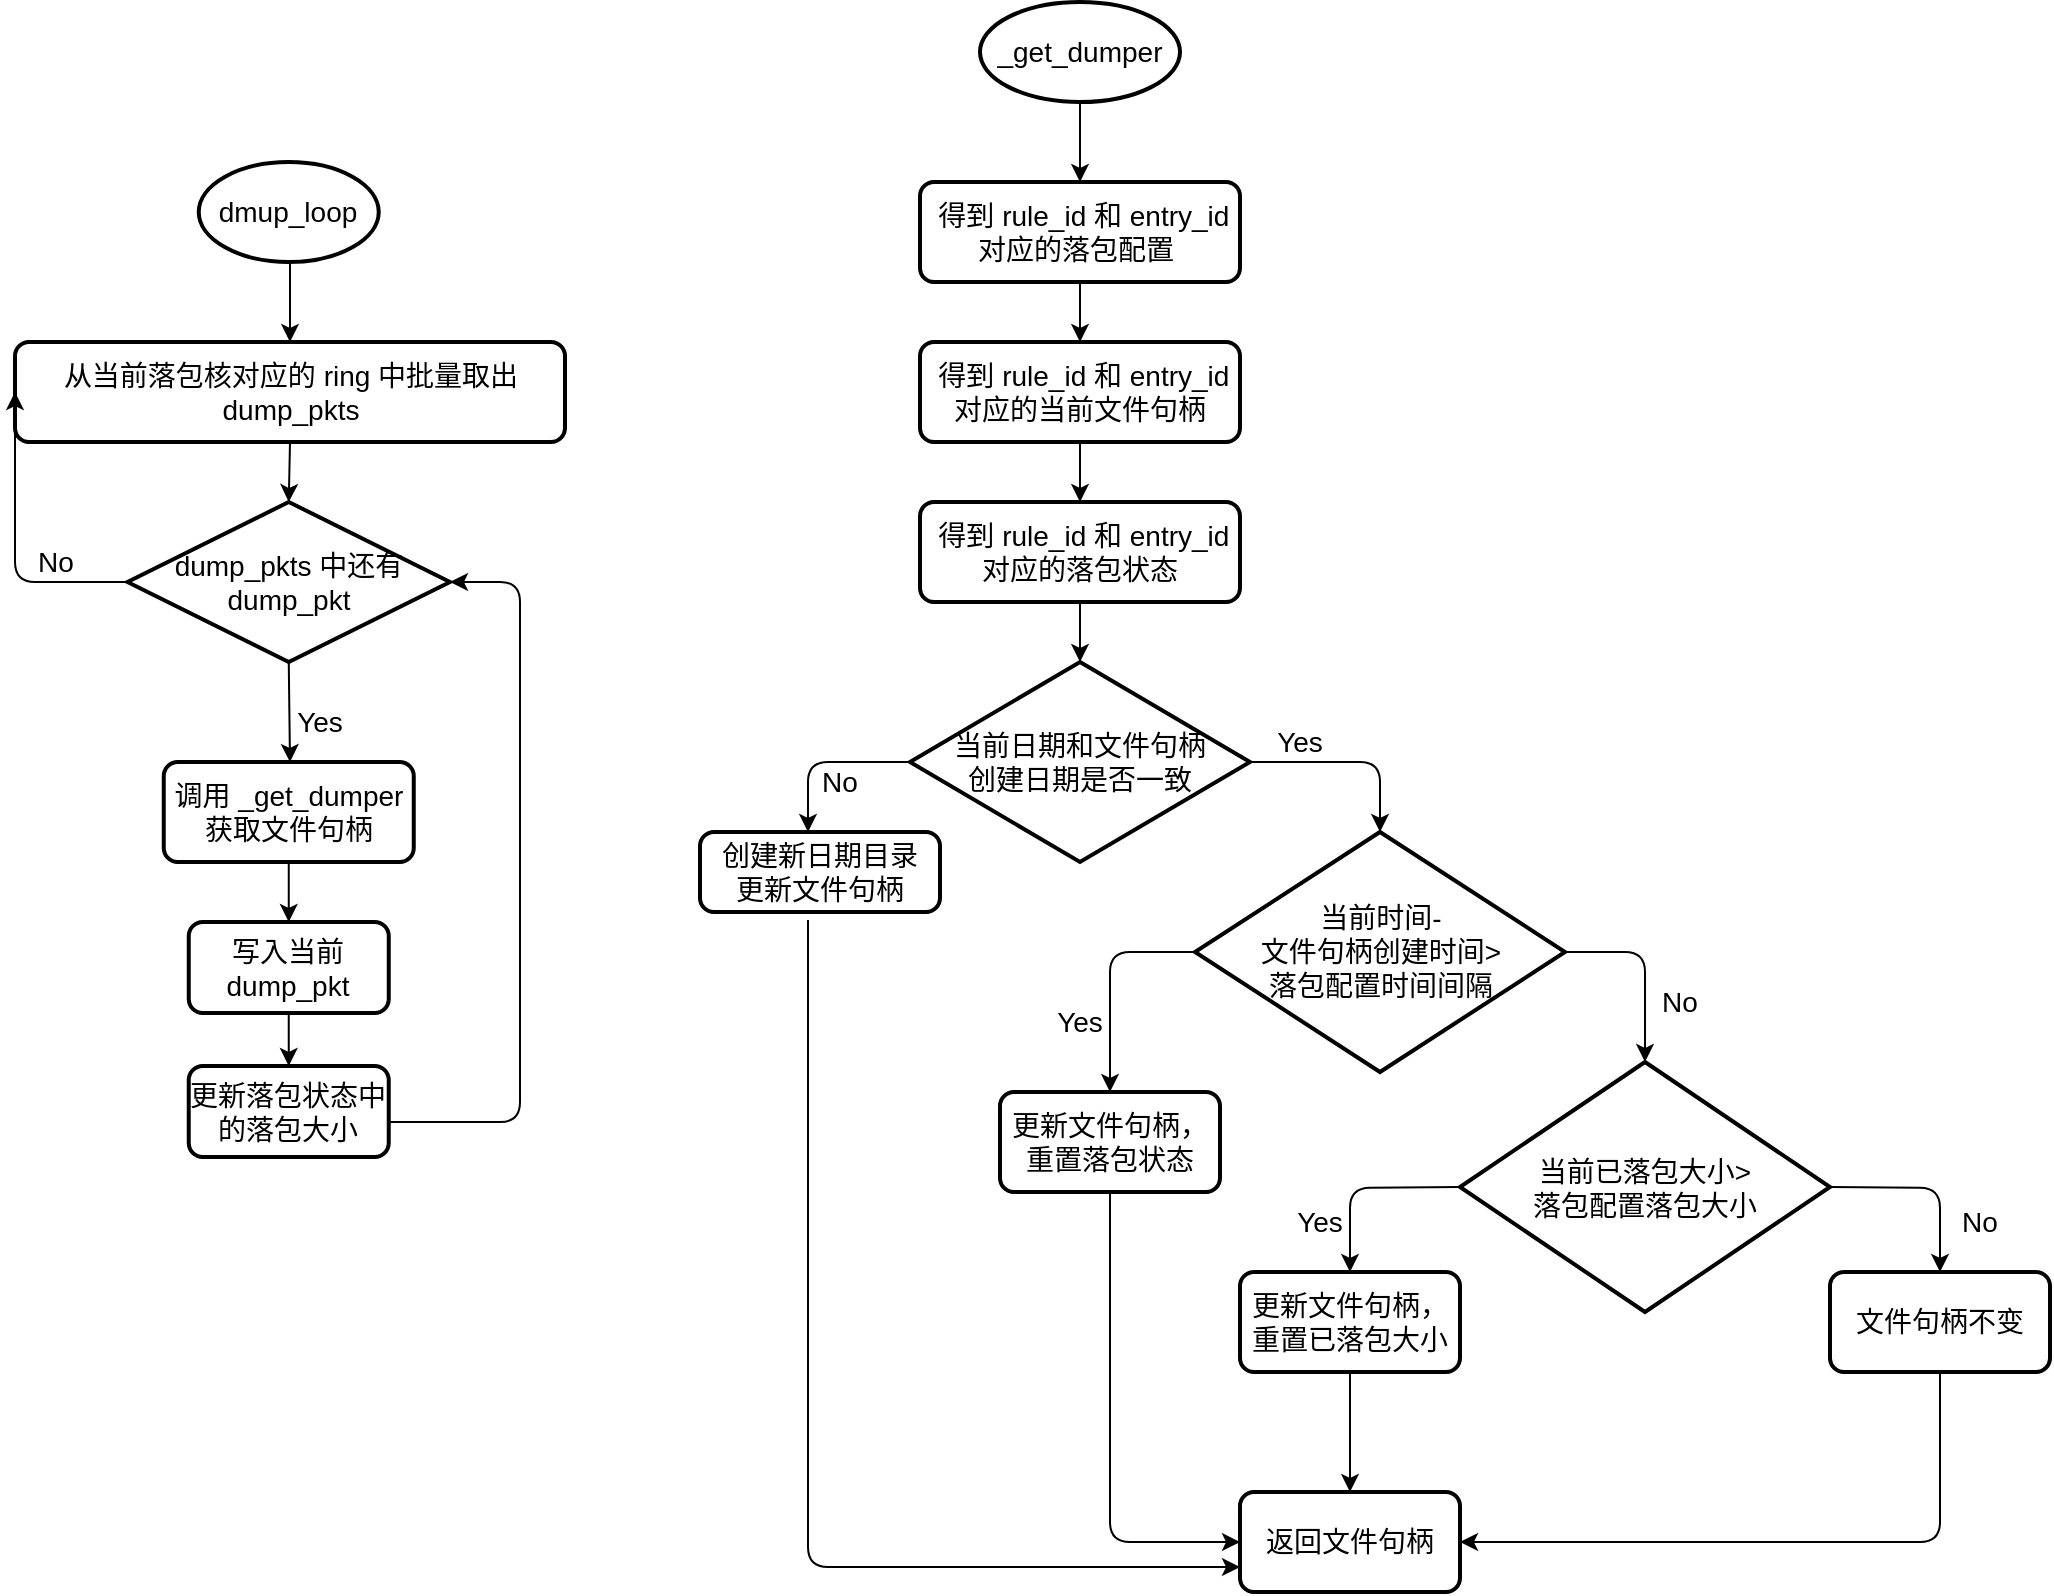 <mxfile>
    <diagram id="Yo_RaJ8y2gtahII_YN9y" name="第 1 页">
        <mxGraphModel dx="1899" dy="929" grid="1" gridSize="10" guides="1" tooltips="1" connect="1" arrows="1" fold="1" page="1" pageScale="1" pageWidth="827" pageHeight="1169" math="0" shadow="0">
            <root>
                <mxCell id="0"/>
                <mxCell id="1" parent="0"/>
                <mxCell id="2" value="&lt;font style=&quot;font-size: 14px&quot;&gt;dmup_loop&lt;/font&gt;" style="strokeWidth=2;html=1;shape=mxgraph.flowchart.start_2;whiteSpace=wrap;" vertex="1" parent="1">
                    <mxGeometry x="159.37" y="110" width="90" height="50" as="geometry"/>
                </mxCell>
                <mxCell id="6" style="edgeStyle=none;html=1;exitX=0.5;exitY=1;exitDx=0;exitDy=0;entryX=0.5;entryY=0;entryDx=0;entryDy=0;entryPerimeter=0;" edge="1" parent="1" source="3" target="5">
                    <mxGeometry relative="1" as="geometry"/>
                </mxCell>
                <mxCell id="3" value="&lt;font style=&quot;font-size: 14px&quot;&gt;从当前落包核对应的 ring 中批量取出 dump_pkts&lt;/font&gt;" style="rounded=1;whiteSpace=wrap;html=1;absoluteArcSize=1;arcSize=14;strokeWidth=2;" vertex="1" parent="1">
                    <mxGeometry x="67.5" y="200" width="275" height="50" as="geometry"/>
                </mxCell>
                <mxCell id="7" style="edgeStyle=none;html=1;exitX=0.5;exitY=1;exitDx=0;exitDy=0;exitPerimeter=0;entryX=0.5;entryY=0;entryDx=0;entryDy=0;" edge="1" parent="1" source="5">
                    <mxGeometry relative="1" as="geometry">
                        <mxPoint x="205" y="410.0" as="targetPoint"/>
                    </mxGeometry>
                </mxCell>
                <mxCell id="5" value="&lt;font style=&quot;font-size: 14px&quot;&gt;dump_pkts 中还有 dump_pkt&lt;/font&gt;" style="strokeWidth=2;html=1;shape=mxgraph.flowchart.decision;whiteSpace=wrap;" vertex="1" parent="1">
                    <mxGeometry x="123.75" y="280" width="161.25" height="80" as="geometry"/>
                </mxCell>
                <mxCell id="9" value="&lt;font style=&quot;font-size: 14px&quot;&gt;Yes&lt;/font&gt;" style="text;html=1;strokeColor=none;fillColor=none;align=center;verticalAlign=middle;whiteSpace=wrap;rounded=0;" vertex="1" parent="1">
                    <mxGeometry x="200" y="380" width="40" height="20" as="geometry"/>
                </mxCell>
                <mxCell id="10" value="&lt;font style=&quot;font-size: 14px&quot;&gt;当前时间-&lt;br&gt;文件句柄创建时间&amp;gt;&lt;br&gt;落包配置时间间隔&lt;/font&gt;" style="strokeWidth=2;html=1;shape=mxgraph.flowchart.decision;whiteSpace=wrap;" vertex="1" parent="1">
                    <mxGeometry x="657.5" y="445" width="185" height="120" as="geometry"/>
                </mxCell>
                <mxCell id="25" style="edgeStyle=none;html=1;exitX=0.5;exitY=1;exitDx=0;exitDy=0;exitPerimeter=0;entryX=0.5;entryY=0;entryDx=0;entryDy=0;" edge="1" parent="1" source="11" target="24">
                    <mxGeometry relative="1" as="geometry"/>
                </mxCell>
                <mxCell id="11" value="&lt;font style=&quot;font-size: 14px&quot;&gt;_get_dumper&lt;/font&gt;" style="strokeWidth=2;html=1;shape=mxgraph.flowchart.start_2;whiteSpace=wrap;" vertex="1" parent="1">
                    <mxGeometry x="550" y="30" width="100" height="50" as="geometry"/>
                </mxCell>
                <mxCell id="14" style="edgeStyle=none;html=1;exitX=0.5;exitY=1;exitDx=0;exitDy=0;" edge="1" parent="1" source="12">
                    <mxGeometry relative="1" as="geometry">
                        <mxPoint x="204.38" y="490" as="targetPoint"/>
                    </mxGeometry>
                </mxCell>
                <mxCell id="12" value="&lt;font style=&quot;font-size: 14px&quot;&gt;调用 _get_dumper 获取文件句柄&lt;/font&gt;" style="rounded=1;whiteSpace=wrap;html=1;absoluteArcSize=1;arcSize=14;strokeWidth=2;" vertex="1" parent="1">
                    <mxGeometry x="141.88" y="410" width="125" height="50" as="geometry"/>
                </mxCell>
                <mxCell id="32" style="edgeStyle=none;html=1;exitX=0.5;exitY=1;exitDx=0;exitDy=0;entryX=0.5;entryY=0;entryDx=0;entryDy=0;" edge="1" parent="1" source="15" target="31">
                    <mxGeometry relative="1" as="geometry"/>
                </mxCell>
                <mxCell id="15" value="&lt;font style=&quot;font-size: 14px&quot;&gt;写入当前 dump_pkt&lt;/font&gt;" style="rounded=1;whiteSpace=wrap;html=1;absoluteArcSize=1;arcSize=14;strokeWidth=2;" vertex="1" parent="1">
                    <mxGeometry x="154.38" y="490" width="100" height="45.5" as="geometry"/>
                </mxCell>
                <mxCell id="18" value="" style="edgeStyle=segmentEdgeStyle;endArrow=classic;html=1;entryX=1;entryY=0.5;entryDx=0;entryDy=0;entryPerimeter=0;" edge="1" parent="1" target="5">
                    <mxGeometry width="50" height="50" relative="1" as="geometry">
                        <mxPoint x="255" y="590" as="sourcePoint"/>
                        <mxPoint x="300" y="310" as="targetPoint"/>
                        <Array as="points">
                            <mxPoint x="320" y="590"/>
                            <mxPoint x="320" y="320"/>
                        </Array>
                    </mxGeometry>
                </mxCell>
                <mxCell id="21" style="edgeStyle=none;html=1;exitX=0.5;exitY=1;exitDx=0;exitDy=0;exitPerimeter=0;entryX=0.5;entryY=0;entryDx=0;entryDy=0;" edge="1" parent="1" target="3">
                    <mxGeometry relative="1" as="geometry">
                        <mxPoint x="205" y="160" as="sourcePoint"/>
                    </mxGeometry>
                </mxCell>
                <mxCell id="23" value="&lt;font style=&quot;font-size: 14px&quot;&gt;No&lt;/font&gt;" style="text;html=1;strokeColor=none;fillColor=none;align=center;verticalAlign=middle;whiteSpace=wrap;rounded=0;" vertex="1" parent="1">
                    <mxGeometry x="67.5" y="300" width="40" height="20" as="geometry"/>
                </mxCell>
                <mxCell id="27" style="edgeStyle=none;html=1;exitX=0.5;exitY=1;exitDx=0;exitDy=0;entryX=0.5;entryY=0;entryDx=0;entryDy=0;" edge="1" parent="1" source="24" target="26">
                    <mxGeometry relative="1" as="geometry"/>
                </mxCell>
                <mxCell id="24" value="&lt;font style=&quot;font-size: 14px&quot;&gt;&amp;nbsp;得到 rule_id 和 entry_id 对应的落包配置&amp;nbsp;&lt;/font&gt;" style="rounded=1;whiteSpace=wrap;html=1;absoluteArcSize=1;arcSize=14;strokeWidth=2;" vertex="1" parent="1">
                    <mxGeometry x="520" y="120" width="160" height="50" as="geometry"/>
                </mxCell>
                <mxCell id="30" style="edgeStyle=none;html=1;exitX=0.5;exitY=1;exitDx=0;exitDy=0;entryX=0.5;entryY=0;entryDx=0;entryDy=0;" edge="1" parent="1" source="26" target="28">
                    <mxGeometry relative="1" as="geometry"/>
                </mxCell>
                <mxCell id="26" value="&lt;font style=&quot;font-size: 14px&quot;&gt;&amp;nbsp;得到 rule_id 和 entry_id 对应的当前文件句柄&lt;/font&gt;" style="rounded=1;whiteSpace=wrap;html=1;absoluteArcSize=1;arcSize=14;strokeWidth=2;" vertex="1" parent="1">
                    <mxGeometry x="520" y="200" width="160" height="50" as="geometry"/>
                </mxCell>
                <mxCell id="53" style="edgeStyle=none;html=1;exitX=0.5;exitY=1;exitDx=0;exitDy=0;entryX=0.5;entryY=0;entryDx=0;entryDy=0;entryPerimeter=0;" edge="1" parent="1" source="28" target="52">
                    <mxGeometry relative="1" as="geometry"/>
                </mxCell>
                <mxCell id="28" value="&lt;font style=&quot;font-size: 14px&quot;&gt;&amp;nbsp;得到 rule_id 和 entry_id 对应的落包状态&lt;/font&gt;" style="rounded=1;whiteSpace=wrap;html=1;absoluteArcSize=1;arcSize=14;strokeWidth=2;" vertex="1" parent="1">
                    <mxGeometry x="520" y="280" width="160" height="50" as="geometry"/>
                </mxCell>
                <mxCell id="31" value="&lt;font style=&quot;font-size: 14px&quot;&gt;更新落包状态中的落包大小&lt;/font&gt;" style="rounded=1;whiteSpace=wrap;html=1;absoluteArcSize=1;arcSize=14;strokeWidth=2;" vertex="1" parent="1">
                    <mxGeometry x="154.37" y="562" width="100" height="45.5" as="geometry"/>
                </mxCell>
                <mxCell id="34" value="&lt;font style=&quot;font-size: 14px&quot;&gt;更新文件句柄，重置落包状态&lt;/font&gt;" style="rounded=1;whiteSpace=wrap;html=1;absoluteArcSize=1;arcSize=14;strokeWidth=2;" vertex="1" parent="1">
                    <mxGeometry x="560" y="575" width="110" height="50" as="geometry"/>
                </mxCell>
                <mxCell id="36" value="" style="edgeStyle=elbowEdgeStyle;elbow=vertical;endArrow=classic;html=1;exitX=0;exitY=0.5;exitDx=0;exitDy=0;exitPerimeter=0;entryX=0.5;entryY=0;entryDx=0;entryDy=0;" edge="1" parent="1" source="10" target="34">
                    <mxGeometry width="50" height="50" relative="1" as="geometry">
                        <mxPoint x="640" y="535" as="sourcePoint"/>
                        <mxPoint x="690" y="485" as="targetPoint"/>
                        <Array as="points">
                            <mxPoint x="610" y="505"/>
                        </Array>
                    </mxGeometry>
                </mxCell>
                <mxCell id="38" value="&lt;font style=&quot;font-size: 14px&quot;&gt;当前已落包大小&amp;gt;&lt;br&gt;落包配置落包大小&lt;/font&gt;" style="strokeWidth=2;html=1;shape=mxgraph.flowchart.decision;whiteSpace=wrap;" vertex="1" parent="1">
                    <mxGeometry x="790" y="560" width="185" height="125" as="geometry"/>
                </mxCell>
                <mxCell id="39" value="" style="edgeStyle=elbowEdgeStyle;elbow=vertical;endArrow=classic;html=1;exitX=1;exitY=0.5;exitDx=0;exitDy=0;exitPerimeter=0;entryX=0.5;entryY=0;entryDx=0;entryDy=0;entryPerimeter=0;" edge="1" parent="1" source="10" target="38">
                    <mxGeometry width="50" height="50" relative="1" as="geometry">
                        <mxPoint x="840" y="555" as="sourcePoint"/>
                        <mxPoint x="890" y="505" as="targetPoint"/>
                        <Array as="points">
                            <mxPoint x="870" y="505"/>
                        </Array>
                    </mxGeometry>
                </mxCell>
                <mxCell id="46" style="edgeStyle=none;html=1;exitX=0.5;exitY=1;exitDx=0;exitDy=0;" edge="1" parent="1" source="40" target="45">
                    <mxGeometry relative="1" as="geometry"/>
                </mxCell>
                <mxCell id="40" value="&lt;font style=&quot;font-size: 14px&quot;&gt;更新文件句柄，重置已落包大小&lt;/font&gt;" style="rounded=1;whiteSpace=wrap;html=1;absoluteArcSize=1;arcSize=14;strokeWidth=2;" vertex="1" parent="1">
                    <mxGeometry x="680" y="665" width="110" height="50" as="geometry"/>
                </mxCell>
                <mxCell id="41" value="" style="edgeStyle=elbowEdgeStyle;elbow=vertical;endArrow=classic;html=1;exitX=0;exitY=0.5;exitDx=0;exitDy=0;exitPerimeter=0;entryX=0.5;entryY=0;entryDx=0;entryDy=0;" edge="1" parent="1" source="38" target="40">
                    <mxGeometry width="50" height="50" relative="1" as="geometry">
                        <mxPoint x="790" y="655" as="sourcePoint"/>
                        <mxPoint x="840" y="605" as="targetPoint"/>
                        <Array as="points">
                            <mxPoint x="760" y="623"/>
                        </Array>
                    </mxGeometry>
                </mxCell>
                <mxCell id="42" value="&lt;font style=&quot;font-size: 14px&quot;&gt;文件句柄不变&lt;/font&gt;" style="rounded=1;whiteSpace=wrap;html=1;absoluteArcSize=1;arcSize=14;strokeWidth=2;" vertex="1" parent="1">
                    <mxGeometry x="975" y="665" width="110" height="50" as="geometry"/>
                </mxCell>
                <mxCell id="44" value="" style="edgeStyle=elbowEdgeStyle;elbow=vertical;endArrow=classic;html=1;exitX=1;exitY=0.5;exitDx=0;exitDy=0;exitPerimeter=0;entryX=0.5;entryY=0;entryDx=0;entryDy=0;" edge="1" parent="1" source="38" target="42">
                    <mxGeometry width="50" height="50" relative="1" as="geometry">
                        <mxPoint x="1040" y="655" as="sourcePoint"/>
                        <mxPoint x="1090" y="605" as="targetPoint"/>
                        <Array as="points">
                            <mxPoint x="1010" y="623"/>
                        </Array>
                    </mxGeometry>
                </mxCell>
                <mxCell id="45" value="&lt;font style=&quot;font-size: 14px&quot;&gt;返回文件句柄&lt;/font&gt;" style="rounded=1;whiteSpace=wrap;html=1;absoluteArcSize=1;arcSize=14;strokeWidth=2;" vertex="1" parent="1">
                    <mxGeometry x="680" y="775" width="110" height="50" as="geometry"/>
                </mxCell>
                <mxCell id="47" value="" style="edgeStyle=elbowEdgeStyle;elbow=vertical;endArrow=classic;html=1;exitX=0.5;exitY=1;exitDx=0;exitDy=0;entryX=0;entryY=0.5;entryDx=0;entryDy=0;" edge="1" parent="1" source="34" target="45">
                    <mxGeometry width="50" height="50" relative="1" as="geometry">
                        <mxPoint x="590" y="705" as="sourcePoint"/>
                        <mxPoint x="640" y="655" as="targetPoint"/>
                        <Array as="points">
                            <mxPoint x="630" y="800"/>
                        </Array>
                    </mxGeometry>
                </mxCell>
                <mxCell id="48" value="" style="edgeStyle=elbowEdgeStyle;elbow=vertical;endArrow=classic;html=1;exitX=0.5;exitY=1;exitDx=0;exitDy=0;entryX=1;entryY=0.5;entryDx=0;entryDy=0;" edge="1" parent="1" source="42" target="45">
                    <mxGeometry width="50" height="50" relative="1" as="geometry">
                        <mxPoint x="1000" y="815" as="sourcePoint"/>
                        <mxPoint x="1050" y="765" as="targetPoint"/>
                        <Array as="points">
                            <mxPoint x="910" y="800"/>
                        </Array>
                    </mxGeometry>
                </mxCell>
                <mxCell id="50" value="" style="edgeStyle=elbowEdgeStyle;elbow=vertical;endArrow=classic;html=1;entryX=0;entryY=0.5;entryDx=0;entryDy=0;" edge="1" parent="1" target="3">
                    <mxGeometry width="50" height="50" relative="1" as="geometry">
                        <mxPoint x="123.75" y="320" as="sourcePoint"/>
                        <mxPoint x="173.75" y="270" as="targetPoint"/>
                        <Array as="points">
                            <mxPoint x="40" y="320"/>
                        </Array>
                    </mxGeometry>
                </mxCell>
                <mxCell id="52" value="&lt;font style=&quot;font-size: 14px&quot;&gt;当前日期和文件句柄&lt;br&gt;创建日期是否一致&lt;/font&gt;" style="strokeWidth=2;html=1;shape=mxgraph.flowchart.decision;whiteSpace=wrap;" vertex="1" parent="1">
                    <mxGeometry x="515" y="360" width="170" height="100" as="geometry"/>
                </mxCell>
                <mxCell id="54" value="&lt;font style=&quot;font-size: 14px&quot;&gt;创建新日期目录&lt;br&gt;更新文件句柄&lt;/font&gt;" style="rounded=1;whiteSpace=wrap;html=1;absoluteArcSize=1;arcSize=14;strokeWidth=2;" vertex="1" parent="1">
                    <mxGeometry x="410" y="445" width="120" height="40" as="geometry"/>
                </mxCell>
                <mxCell id="56" value="" style="edgeStyle=elbowEdgeStyle;elbow=horizontal;endArrow=classic;html=1;exitX=0;exitY=0.5;exitDx=0;exitDy=0;exitPerimeter=0;" edge="1" parent="1" source="52">
                    <mxGeometry width="50" height="50" relative="1" as="geometry">
                        <mxPoint x="515" y="400" as="sourcePoint"/>
                        <mxPoint x="464" y="445" as="targetPoint"/>
                        <Array as="points">
                            <mxPoint x="464" y="420"/>
                        </Array>
                    </mxGeometry>
                </mxCell>
                <mxCell id="58" value="" style="edgeStyle=elbowEdgeStyle;elbow=horizontal;endArrow=classic;html=1;exitX=1;exitY=0.5;exitDx=0;exitDy=0;exitPerimeter=0;entryX=0.5;entryY=0;entryDx=0;entryDy=0;entryPerimeter=0;" edge="1" parent="1" source="52" target="10">
                    <mxGeometry width="50" height="50" relative="1" as="geometry">
                        <mxPoint x="680" y="440" as="sourcePoint"/>
                        <mxPoint x="730" y="390" as="targetPoint"/>
                        <Array as="points">
                            <mxPoint x="750" y="420"/>
                        </Array>
                    </mxGeometry>
                </mxCell>
                <mxCell id="59" value="" style="edgeStyle=elbowEdgeStyle;elbow=horizontal;endArrow=classic;html=1;exitX=0.45;exitY=1.1;exitDx=0;exitDy=0;exitPerimeter=0;entryX=0;entryY=0.75;entryDx=0;entryDy=0;" edge="1" parent="1" source="54" target="45">
                    <mxGeometry width="50" height="50" relative="1" as="geometry">
                        <mxPoint x="450" y="570" as="sourcePoint"/>
                        <mxPoint x="500" y="520" as="targetPoint"/>
                        <Array as="points">
                            <mxPoint x="464" y="650"/>
                        </Array>
                    </mxGeometry>
                </mxCell>
                <mxCell id="65" value="&lt;font style=&quot;font-size: 14px&quot;&gt;Yes&lt;/font&gt;" style="text;html=1;strokeColor=none;fillColor=none;align=center;verticalAlign=middle;whiteSpace=wrap;rounded=0;" vertex="1" parent="1">
                    <mxGeometry x="690" y="390" width="40" height="20" as="geometry"/>
                </mxCell>
                <mxCell id="66" value="&lt;font style=&quot;font-size: 14px&quot;&gt;Yes&lt;/font&gt;" style="text;html=1;strokeColor=none;fillColor=none;align=center;verticalAlign=middle;whiteSpace=wrap;rounded=0;" vertex="1" parent="1">
                    <mxGeometry x="580" y="530" width="40" height="20" as="geometry"/>
                </mxCell>
                <mxCell id="67" value="&lt;font style=&quot;font-size: 14px&quot;&gt;Yes&lt;/font&gt;" style="text;html=1;strokeColor=none;fillColor=none;align=center;verticalAlign=middle;whiteSpace=wrap;rounded=0;" vertex="1" parent="1">
                    <mxGeometry x="700" y="630" width="40" height="20" as="geometry"/>
                </mxCell>
                <mxCell id="68" value="&lt;font style=&quot;font-size: 14px&quot;&gt;No&lt;/font&gt;" style="text;html=1;strokeColor=none;fillColor=none;align=center;verticalAlign=middle;whiteSpace=wrap;rounded=0;" vertex="1" parent="1">
                    <mxGeometry x="460" y="410" width="40" height="20" as="geometry"/>
                </mxCell>
                <mxCell id="69" value="&lt;font style=&quot;font-size: 14px&quot;&gt;No&lt;/font&gt;" style="text;html=1;strokeColor=none;fillColor=none;align=center;verticalAlign=middle;whiteSpace=wrap;rounded=0;" vertex="1" parent="1">
                    <mxGeometry x="880" y="520" width="40" height="20" as="geometry"/>
                </mxCell>
                <mxCell id="70" value="&lt;font style=&quot;font-size: 14px&quot;&gt;No&lt;/font&gt;" style="text;html=1;strokeColor=none;fillColor=none;align=center;verticalAlign=middle;whiteSpace=wrap;rounded=0;" vertex="1" parent="1">
                    <mxGeometry x="1030" y="630" width="40" height="20" as="geometry"/>
                </mxCell>
            </root>
        </mxGraphModel>
    </diagram>
</mxfile>